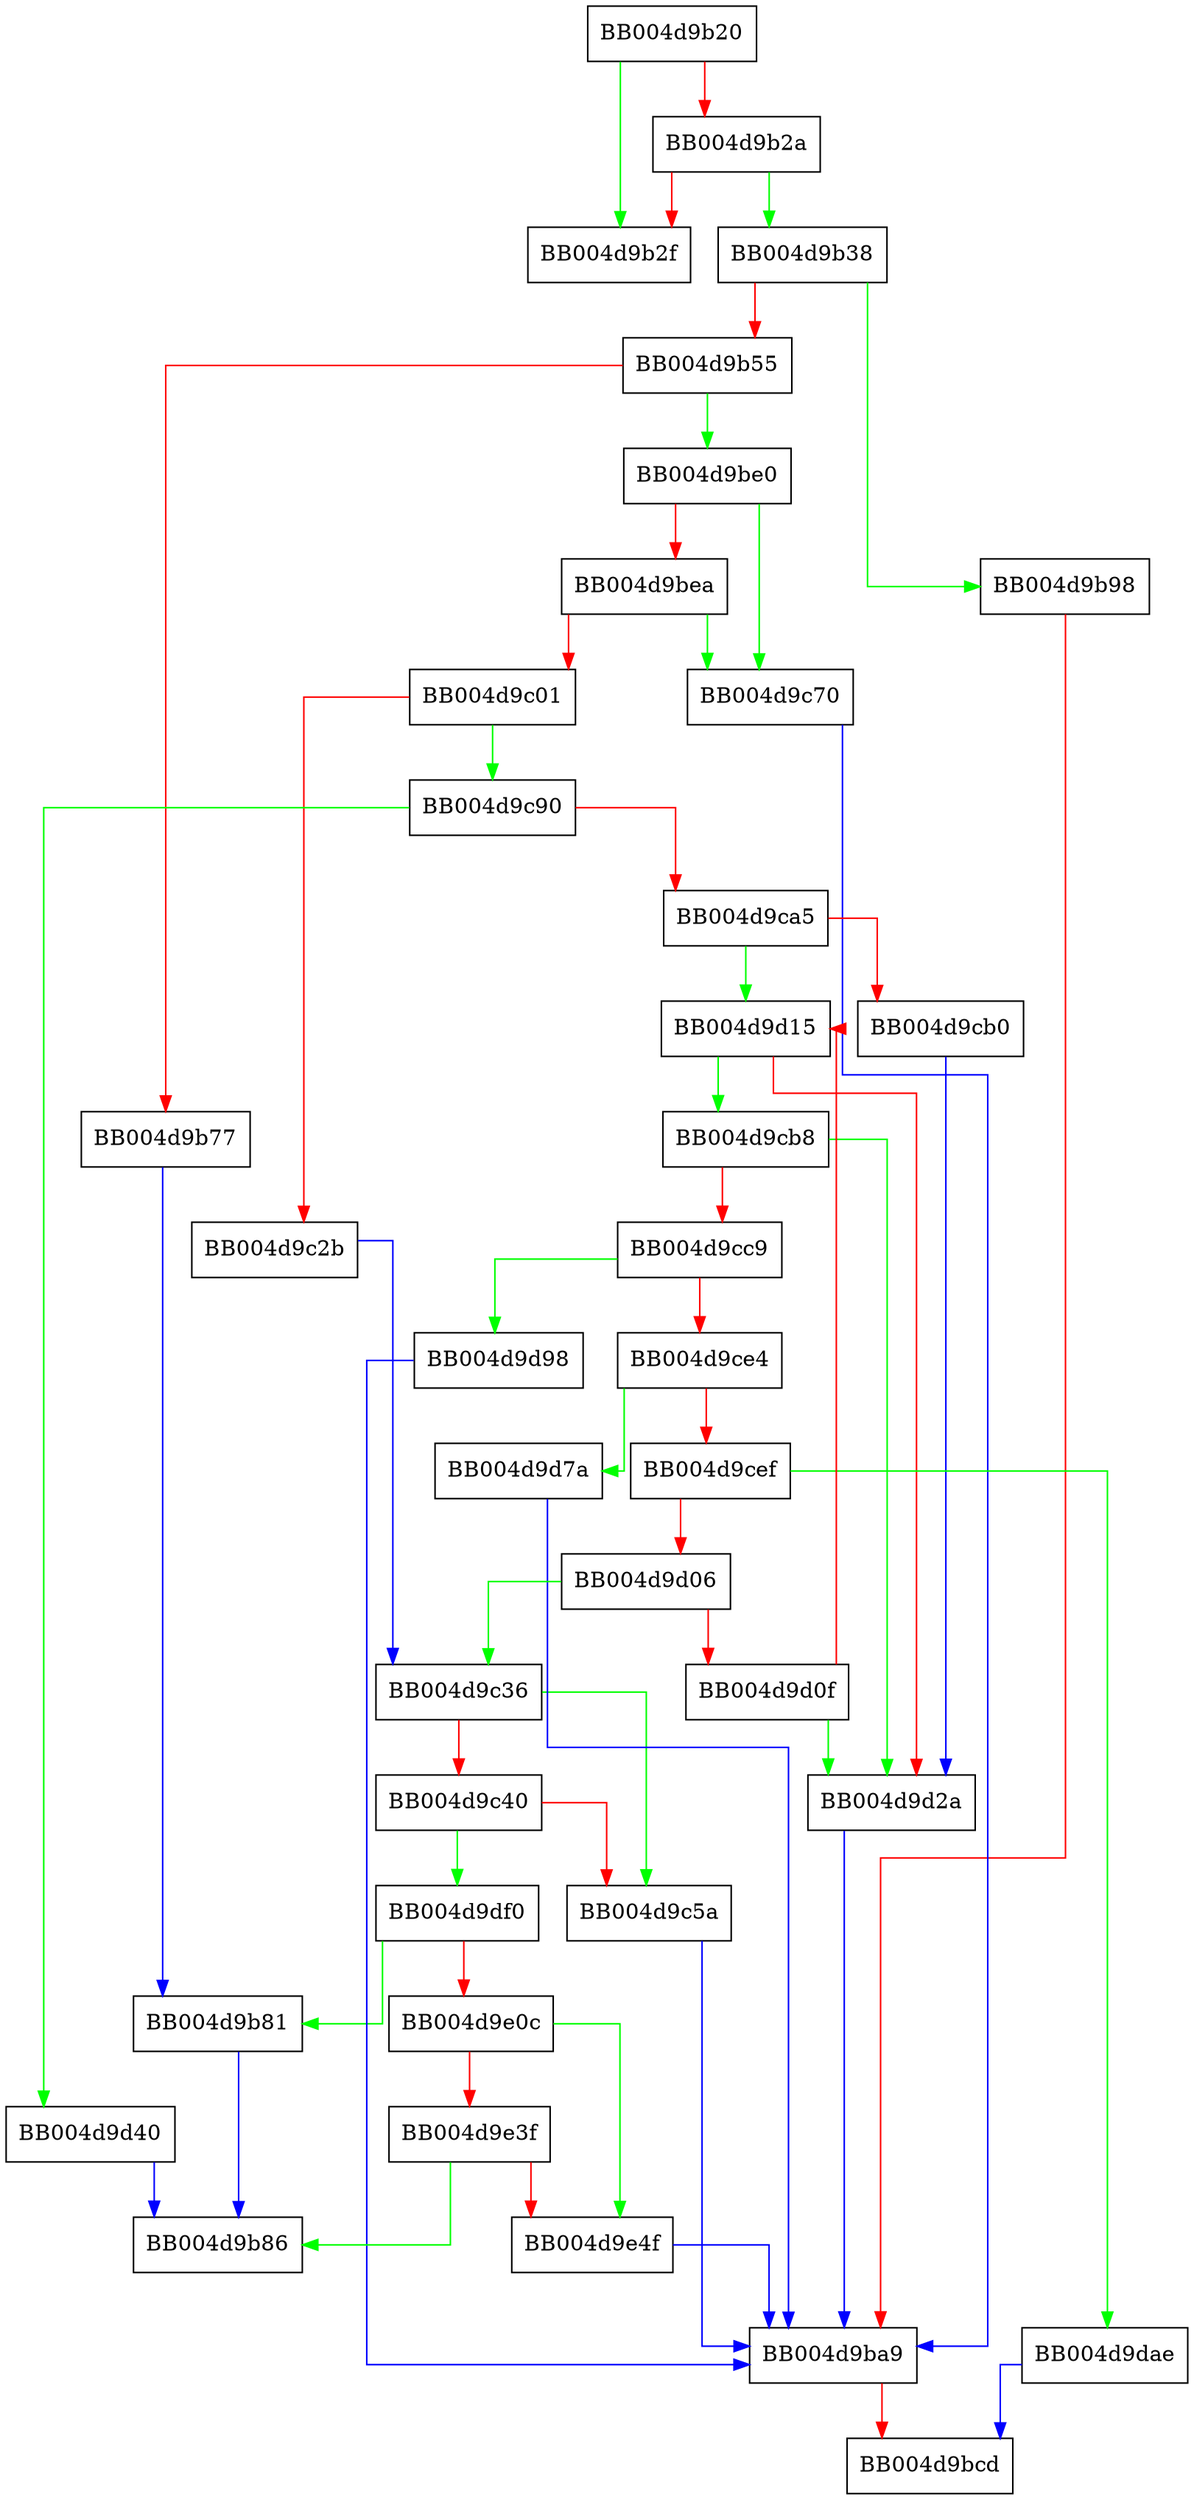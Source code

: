 digraph tls_parse_ctos_status_request {
  node [shape="box"];
  graph [splines=ortho];
  BB004d9b20 -> BB004d9b2f [color="green"];
  BB004d9b20 -> BB004d9b2a [color="red"];
  BB004d9b2a -> BB004d9b38 [color="green"];
  BB004d9b2a -> BB004d9b2f [color="red"];
  BB004d9b38 -> BB004d9b98 [color="green"];
  BB004d9b38 -> BB004d9b55 [color="red"];
  BB004d9b55 -> BB004d9be0 [color="green"];
  BB004d9b55 -> BB004d9b77 [color="red"];
  BB004d9b77 -> BB004d9b81 [color="blue"];
  BB004d9b81 -> BB004d9b86 [color="blue"];
  BB004d9b98 -> BB004d9ba9 [color="red"];
  BB004d9ba9 -> BB004d9bcd [color="red"];
  BB004d9be0 -> BB004d9c70 [color="green"];
  BB004d9be0 -> BB004d9bea [color="red"];
  BB004d9bea -> BB004d9c70 [color="green"];
  BB004d9bea -> BB004d9c01 [color="red"];
  BB004d9c01 -> BB004d9c90 [color="green"];
  BB004d9c01 -> BB004d9c2b [color="red"];
  BB004d9c2b -> BB004d9c36 [color="blue"];
  BB004d9c36 -> BB004d9c5a [color="green"];
  BB004d9c36 -> BB004d9c40 [color="red"];
  BB004d9c40 -> BB004d9df0 [color="green"];
  BB004d9c40 -> BB004d9c5a [color="red"];
  BB004d9c5a -> BB004d9ba9 [color="blue"];
  BB004d9c70 -> BB004d9ba9 [color="blue"];
  BB004d9c90 -> BB004d9d40 [color="green"];
  BB004d9c90 -> BB004d9ca5 [color="red"];
  BB004d9ca5 -> BB004d9d15 [color="green"];
  BB004d9ca5 -> BB004d9cb0 [color="red"];
  BB004d9cb0 -> BB004d9d2a [color="blue"];
  BB004d9cb8 -> BB004d9d2a [color="green"];
  BB004d9cb8 -> BB004d9cc9 [color="red"];
  BB004d9cc9 -> BB004d9d98 [color="green"];
  BB004d9cc9 -> BB004d9ce4 [color="red"];
  BB004d9ce4 -> BB004d9d7a [color="green"];
  BB004d9ce4 -> BB004d9cef [color="red"];
  BB004d9cef -> BB004d9dae [color="green"];
  BB004d9cef -> BB004d9d06 [color="red"];
  BB004d9d06 -> BB004d9c36 [color="green"];
  BB004d9d06 -> BB004d9d0f [color="red"];
  BB004d9d0f -> BB004d9d2a [color="green"];
  BB004d9d0f -> BB004d9d15 [color="red"];
  BB004d9d15 -> BB004d9cb8 [color="green"];
  BB004d9d15 -> BB004d9d2a [color="red"];
  BB004d9d2a -> BB004d9ba9 [color="blue"];
  BB004d9d40 -> BB004d9b86 [color="blue"];
  BB004d9d7a -> BB004d9ba9 [color="blue"];
  BB004d9d98 -> BB004d9ba9 [color="blue"];
  BB004d9dae -> BB004d9bcd [color="blue"];
  BB004d9df0 -> BB004d9b81 [color="green"];
  BB004d9df0 -> BB004d9e0c [color="red"];
  BB004d9e0c -> BB004d9e4f [color="green"];
  BB004d9e0c -> BB004d9e3f [color="red"];
  BB004d9e3f -> BB004d9b86 [color="green"];
  BB004d9e3f -> BB004d9e4f [color="red"];
  BB004d9e4f -> BB004d9ba9 [color="blue"];
}